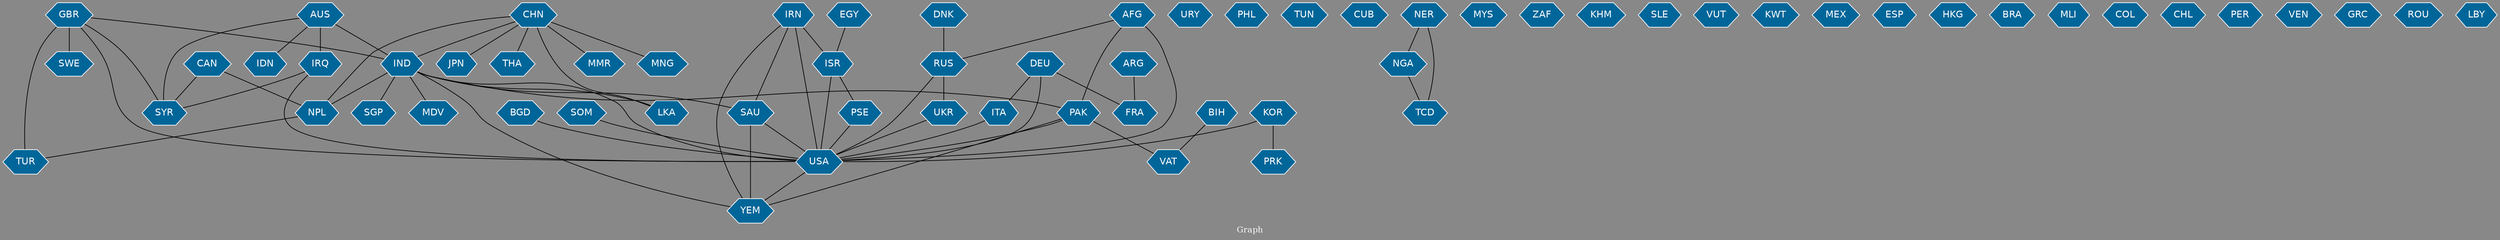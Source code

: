 // Countries together in item graph
graph {
	graph [bgcolor="#888888" fontcolor=white fontsize=12 label="Graph" outputorder=edgesfirst overlap=prism]
	node [color=white fillcolor="#006699" fontcolor=white fontname=Helvetica shape=hexagon style=filled]
	edge [arrowhead=open color=black fontcolor=white fontname=Courier fontsize=12]
		PAK [label=PAK]
		URY [label=URY]
		USA [label=USA]
		YEM [label=YEM]
		RUS [label=RUS]
		DNK [label=DNK]
		GBR [label=GBR]
		AUS [label=AUS]
		JPN [label=JPN]
		SYR [label=SYR]
		SGP [label=SGP]
		PRK [label=PRK]
		PHL [label=PHL]
		TUN [label=TUN]
		SAU [label=SAU]
		ITA [label=ITA]
		CUB [label=CUB]
		ISR [label=ISR]
		AFG [label=AFG]
		IND [label=IND]
		FRA [label=FRA]
		CAN [label=CAN]
		IRQ [label=IRQ]
		SWE [label=SWE]
		THA [label=THA]
		NGA [label=NGA]
		MYS [label=MYS]
		IRN [label=IRN]
		NPL [label=NPL]
		CHN [label=CHN]
		ZAF [label=ZAF]
		KHM [label=KHM]
		TCD [label=TCD]
		NER [label=NER]
		UKR [label=UKR]
		LKA [label=LKA]
		SLE [label=SLE]
		ARG [label=ARG]
		PSE [label=PSE]
		TUR [label=TUR]
		VUT [label=VUT]
		KWT [label=KWT]
		EGY [label=EGY]
		BGD [label=BGD]
		MEX [label=MEX]
		IDN [label=IDN]
		ESP [label=ESP]
		MMR [label=MMR]
		HKG [label=HKG]
		BRA [label=BRA]
		DEU [label=DEU]
		KOR [label=KOR]
		MLI [label=MLI]
		MDV [label=MDV]
		COL [label=COL]
		MNG [label=MNG]
		CHL [label=CHL]
		SOM [label=SOM]
		VAT [label=VAT]
		BIH [label=BIH]
		PER [label=PER]
		VEN [label=VEN]
		GRC [label=GRC]
		ROU [label=ROU]
		LBY [label=LBY]
			IND -- SAU [weight=1]
			DEU -- ITA [weight=1]
			DEU -- FRA [weight=2]
			KOR -- PRK [weight=1]
			ISR -- PSE [weight=3]
			CAN -- NPL [weight=1]
			IND -- PAK [weight=3]
			ITA -- USA [weight=1]
			KOR -- USA [weight=5]
			CHN -- NPL [weight=3]
			CHN -- LKA [weight=3]
			AUS -- SYR [weight=1]
			SAU -- YEM [weight=12]
			AFG -- RUS [weight=2]
			IRQ -- USA [weight=1]
			GBR -- IND [weight=1]
			NER -- NGA [weight=1]
			PAK -- USA [weight=1]
			GBR -- SWE [weight=1]
			EGY -- ISR [weight=1]
			AUS -- IDN [weight=1]
			AUS -- IND [weight=2]
			CHN -- THA [weight=1]
			CHN -- IND [weight=2]
			IND -- LKA [weight=1]
			BIH -- VAT [weight=1]
			GBR -- TUR [weight=4]
			CHN -- MMR [weight=3]
			AUS -- IRQ [weight=1]
			NGA -- TCD [weight=1]
			AFG -- PAK [weight=2]
			AFG -- USA [weight=4]
			IND -- NPL [weight=1]
			IND -- SGP [weight=1]
			CHN -- MNG [weight=1]
			PAK -- VAT [weight=1]
			IND -- MDV [weight=2]
			CHN -- JPN [weight=1]
			DNK -- RUS [weight=2]
			RUS -- USA [weight=3]
			SOM -- USA [weight=1]
			ARG -- FRA [weight=2]
			IND -- YEM [weight=1]
			UKR -- USA [weight=1]
			RUS -- UKR [weight=3]
			IRN -- ISR [weight=4]
			IRQ -- SYR [weight=1]
			IRN -- USA [weight=13]
			CAN -- SYR [weight=1]
			ISR -- USA [weight=9]
			IRN -- SAU [weight=3]
			USA -- YEM [weight=3]
			DEU -- USA [weight=1]
			BGD -- USA [weight=2]
			PSE -- USA [weight=1]
			IRN -- YEM [weight=4]
			PAK -- YEM [weight=1]
			GBR -- USA [weight=1]
			IND -- USA [weight=3]
			NPL -- TUR [weight=1]
			NER -- TCD [weight=1]
			GBR -- SYR [weight=2]
			SAU -- USA [weight=1]
}